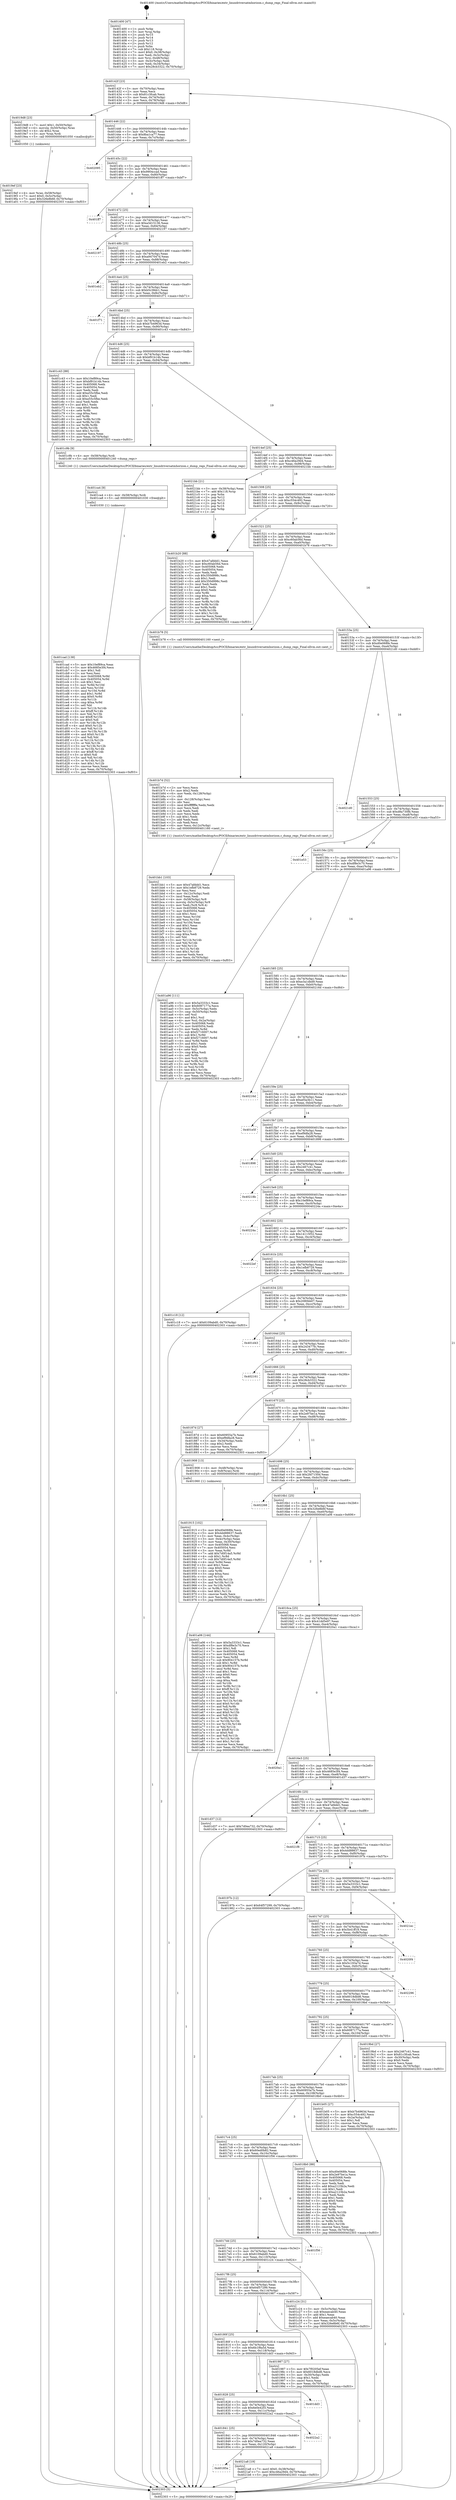 digraph "0x401400" {
  label = "0x401400 (/mnt/c/Users/mathe/Desktop/tcc/POCII/binaries/extr_linuxdriversatmhorizon.c_dump_regs_Final-ollvm.out::main(0))"
  labelloc = "t"
  node[shape=record]

  Entry [label="",width=0.3,height=0.3,shape=circle,fillcolor=black,style=filled]
  "0x40142f" [label="{
     0x40142f [23]\l
     | [instrs]\l
     &nbsp;&nbsp;0x40142f \<+3\>: mov -0x70(%rbp),%eax\l
     &nbsp;&nbsp;0x401432 \<+2\>: mov %eax,%ecx\l
     &nbsp;&nbsp;0x401434 \<+6\>: sub $0x81c3fcab,%ecx\l
     &nbsp;&nbsp;0x40143a \<+3\>: mov %eax,-0x74(%rbp)\l
     &nbsp;&nbsp;0x40143d \<+3\>: mov %ecx,-0x78(%rbp)\l
     &nbsp;&nbsp;0x401440 \<+6\>: je 00000000004019d8 \<main+0x5d8\>\l
  }"]
  "0x4019d8" [label="{
     0x4019d8 [23]\l
     | [instrs]\l
     &nbsp;&nbsp;0x4019d8 \<+7\>: movl $0x1,-0x50(%rbp)\l
     &nbsp;&nbsp;0x4019df \<+4\>: movslq -0x50(%rbp),%rax\l
     &nbsp;&nbsp;0x4019e3 \<+4\>: shl $0x2,%rax\l
     &nbsp;&nbsp;0x4019e7 \<+3\>: mov %rax,%rdi\l
     &nbsp;&nbsp;0x4019ea \<+5\>: call 0000000000401050 \<malloc@plt\>\l
     | [calls]\l
     &nbsp;&nbsp;0x401050 \{1\} (unknown)\l
  }"]
  "0x401446" [label="{
     0x401446 [22]\l
     | [instrs]\l
     &nbsp;&nbsp;0x401446 \<+5\>: jmp 000000000040144b \<main+0x4b\>\l
     &nbsp;&nbsp;0x40144b \<+3\>: mov -0x74(%rbp),%eax\l
     &nbsp;&nbsp;0x40144e \<+5\>: sub $0x8ba1ca77,%eax\l
     &nbsp;&nbsp;0x401453 \<+3\>: mov %eax,-0x7c(%rbp)\l
     &nbsp;&nbsp;0x401456 \<+6\>: je 0000000000402095 \<main+0xc95\>\l
  }"]
  Exit [label="",width=0.3,height=0.3,shape=circle,fillcolor=black,style=filled,peripheries=2]
  "0x402095" [label="{
     0x402095\l
  }", style=dashed]
  "0x40145c" [label="{
     0x40145c [22]\l
     | [instrs]\l
     &nbsp;&nbsp;0x40145c \<+5\>: jmp 0000000000401461 \<main+0x61\>\l
     &nbsp;&nbsp;0x401461 \<+3\>: mov -0x74(%rbp),%eax\l
     &nbsp;&nbsp;0x401464 \<+5\>: sub $0x9904ccad,%eax\l
     &nbsp;&nbsp;0x401469 \<+3\>: mov %eax,-0x80(%rbp)\l
     &nbsp;&nbsp;0x40146c \<+6\>: je 0000000000401ff7 \<main+0xbf7\>\l
  }"]
  "0x40185a" [label="{
     0x40185a\l
  }", style=dashed]
  "0x401ff7" [label="{
     0x401ff7\l
  }", style=dashed]
  "0x401472" [label="{
     0x401472 [25]\l
     | [instrs]\l
     &nbsp;&nbsp;0x401472 \<+5\>: jmp 0000000000401477 \<main+0x77\>\l
     &nbsp;&nbsp;0x401477 \<+3\>: mov -0x74(%rbp),%eax\l
     &nbsp;&nbsp;0x40147a \<+5\>: sub $0xa3d15136,%eax\l
     &nbsp;&nbsp;0x40147f \<+6\>: mov %eax,-0x84(%rbp)\l
     &nbsp;&nbsp;0x401485 \<+6\>: je 0000000000402197 \<main+0xd97\>\l
  }"]
  "0x4021a8" [label="{
     0x4021a8 [19]\l
     | [instrs]\l
     &nbsp;&nbsp;0x4021a8 \<+7\>: movl $0x0,-0x38(%rbp)\l
     &nbsp;&nbsp;0x4021af \<+7\>: movl $0xc46a29d4,-0x70(%rbp)\l
     &nbsp;&nbsp;0x4021b6 \<+5\>: jmp 0000000000402303 \<main+0xf03\>\l
  }"]
  "0x402197" [label="{
     0x402197\l
  }", style=dashed]
  "0x40148b" [label="{
     0x40148b [25]\l
     | [instrs]\l
     &nbsp;&nbsp;0x40148b \<+5\>: jmp 0000000000401490 \<main+0x90\>\l
     &nbsp;&nbsp;0x401490 \<+3\>: mov -0x74(%rbp),%eax\l
     &nbsp;&nbsp;0x401493 \<+5\>: sub $0xa947047d,%eax\l
     &nbsp;&nbsp;0x401498 \<+6\>: mov %eax,-0x88(%rbp)\l
     &nbsp;&nbsp;0x40149e \<+6\>: je 0000000000401eb2 \<main+0xab2\>\l
  }"]
  "0x401841" [label="{
     0x401841 [25]\l
     | [instrs]\l
     &nbsp;&nbsp;0x401841 \<+5\>: jmp 0000000000401846 \<main+0x446\>\l
     &nbsp;&nbsp;0x401846 \<+3\>: mov -0x74(%rbp),%eax\l
     &nbsp;&nbsp;0x401849 \<+5\>: sub $0x7d0ea732,%eax\l
     &nbsp;&nbsp;0x40184e \<+6\>: mov %eax,-0x120(%rbp)\l
     &nbsp;&nbsp;0x401854 \<+6\>: je 00000000004021a8 \<main+0xda8\>\l
  }"]
  "0x401eb2" [label="{
     0x401eb2\l
  }", style=dashed]
  "0x4014a4" [label="{
     0x4014a4 [25]\l
     | [instrs]\l
     &nbsp;&nbsp;0x4014a4 \<+5\>: jmp 00000000004014a9 \<main+0xa9\>\l
     &nbsp;&nbsp;0x4014a9 \<+3\>: mov -0x74(%rbp),%eax\l
     &nbsp;&nbsp;0x4014ac \<+5\>: sub $0xb5c38dc1,%eax\l
     &nbsp;&nbsp;0x4014b1 \<+6\>: mov %eax,-0x8c(%rbp)\l
     &nbsp;&nbsp;0x4014b7 \<+6\>: je 0000000000401f71 \<main+0xb71\>\l
  }"]
  "0x4022a2" [label="{
     0x4022a2\l
  }", style=dashed]
  "0x401f71" [label="{
     0x401f71\l
  }", style=dashed]
  "0x4014bd" [label="{
     0x4014bd [25]\l
     | [instrs]\l
     &nbsp;&nbsp;0x4014bd \<+5\>: jmp 00000000004014c2 \<main+0xc2\>\l
     &nbsp;&nbsp;0x4014c2 \<+3\>: mov -0x74(%rbp),%eax\l
     &nbsp;&nbsp;0x4014c5 \<+5\>: sub $0xb7b4963d,%eax\l
     &nbsp;&nbsp;0x4014ca \<+6\>: mov %eax,-0x90(%rbp)\l
     &nbsp;&nbsp;0x4014d0 \<+6\>: je 0000000000401c43 \<main+0x843\>\l
  }"]
  "0x401828" [label="{
     0x401828 [25]\l
     | [instrs]\l
     &nbsp;&nbsp;0x401828 \<+5\>: jmp 000000000040182d \<main+0x42d\>\l
     &nbsp;&nbsp;0x40182d \<+3\>: mov -0x74(%rbp),%eax\l
     &nbsp;&nbsp;0x401830 \<+5\>: sub $0x6e0e42f3,%eax\l
     &nbsp;&nbsp;0x401835 \<+6\>: mov %eax,-0x11c(%rbp)\l
     &nbsp;&nbsp;0x40183b \<+6\>: je 00000000004022a2 \<main+0xea2\>\l
  }"]
  "0x401c43" [label="{
     0x401c43 [88]\l
     | [instrs]\l
     &nbsp;&nbsp;0x401c43 \<+5\>: mov $0x10ef89ca,%eax\l
     &nbsp;&nbsp;0x401c48 \<+5\>: mov $0xbf91b14b,%ecx\l
     &nbsp;&nbsp;0x401c4d \<+7\>: mov 0x405068,%edx\l
     &nbsp;&nbsp;0x401c54 \<+7\>: mov 0x405054,%esi\l
     &nbsp;&nbsp;0x401c5b \<+2\>: mov %edx,%edi\l
     &nbsp;&nbsp;0x401c5d \<+6\>: add $0xe55c5fbe,%edi\l
     &nbsp;&nbsp;0x401c63 \<+3\>: sub $0x1,%edi\l
     &nbsp;&nbsp;0x401c66 \<+6\>: sub $0xe55c5fbe,%edi\l
     &nbsp;&nbsp;0x401c6c \<+3\>: imul %edi,%edx\l
     &nbsp;&nbsp;0x401c6f \<+3\>: and $0x1,%edx\l
     &nbsp;&nbsp;0x401c72 \<+3\>: cmp $0x0,%edx\l
     &nbsp;&nbsp;0x401c75 \<+4\>: sete %r8b\l
     &nbsp;&nbsp;0x401c79 \<+3\>: cmp $0xa,%esi\l
     &nbsp;&nbsp;0x401c7c \<+4\>: setl %r9b\l
     &nbsp;&nbsp;0x401c80 \<+3\>: mov %r8b,%r10b\l
     &nbsp;&nbsp;0x401c83 \<+3\>: and %r9b,%r10b\l
     &nbsp;&nbsp;0x401c86 \<+3\>: xor %r9b,%r8b\l
     &nbsp;&nbsp;0x401c89 \<+3\>: or %r8b,%r10b\l
     &nbsp;&nbsp;0x401c8c \<+4\>: test $0x1,%r10b\l
     &nbsp;&nbsp;0x401c90 \<+3\>: cmovne %ecx,%eax\l
     &nbsp;&nbsp;0x401c93 \<+3\>: mov %eax,-0x70(%rbp)\l
     &nbsp;&nbsp;0x401c96 \<+5\>: jmp 0000000000402303 \<main+0xf03\>\l
  }"]
  "0x4014d6" [label="{
     0x4014d6 [25]\l
     | [instrs]\l
     &nbsp;&nbsp;0x4014d6 \<+5\>: jmp 00000000004014db \<main+0xdb\>\l
     &nbsp;&nbsp;0x4014db \<+3\>: mov -0x74(%rbp),%eax\l
     &nbsp;&nbsp;0x4014de \<+5\>: sub $0xbf91b14b,%eax\l
     &nbsp;&nbsp;0x4014e3 \<+6\>: mov %eax,-0x94(%rbp)\l
     &nbsp;&nbsp;0x4014e9 \<+6\>: je 0000000000401c9b \<main+0x89b\>\l
  }"]
  "0x401dd3" [label="{
     0x401dd3\l
  }", style=dashed]
  "0x401c9b" [label="{
     0x401c9b [9]\l
     | [instrs]\l
     &nbsp;&nbsp;0x401c9b \<+4\>: mov -0x58(%rbp),%rdi\l
     &nbsp;&nbsp;0x401c9f \<+5\>: call 0000000000401240 \<dump_regs\>\l
     | [calls]\l
     &nbsp;&nbsp;0x401240 \{1\} (/mnt/c/Users/mathe/Desktop/tcc/POCII/binaries/extr_linuxdriversatmhorizon.c_dump_regs_Final-ollvm.out::dump_regs)\l
  }"]
  "0x4014ef" [label="{
     0x4014ef [25]\l
     | [instrs]\l
     &nbsp;&nbsp;0x4014ef \<+5\>: jmp 00000000004014f4 \<main+0xf4\>\l
     &nbsp;&nbsp;0x4014f4 \<+3\>: mov -0x74(%rbp),%eax\l
     &nbsp;&nbsp;0x4014f7 \<+5\>: sub $0xc46a29d4,%eax\l
     &nbsp;&nbsp;0x4014fc \<+6\>: mov %eax,-0x98(%rbp)\l
     &nbsp;&nbsp;0x401502 \<+6\>: je 00000000004021bb \<main+0xdbb\>\l
  }"]
  "0x401cad" [label="{
     0x401cad [138]\l
     | [instrs]\l
     &nbsp;&nbsp;0x401cad \<+5\>: mov $0x10ef89ca,%eax\l
     &nbsp;&nbsp;0x401cb2 \<+5\>: mov $0x4685e3f4,%ecx\l
     &nbsp;&nbsp;0x401cb7 \<+2\>: mov $0x1,%dl\l
     &nbsp;&nbsp;0x401cb9 \<+2\>: xor %esi,%esi\l
     &nbsp;&nbsp;0x401cbb \<+8\>: mov 0x405068,%r8d\l
     &nbsp;&nbsp;0x401cc3 \<+8\>: mov 0x405054,%r9d\l
     &nbsp;&nbsp;0x401ccb \<+3\>: sub $0x1,%esi\l
     &nbsp;&nbsp;0x401cce \<+3\>: mov %r8d,%r10d\l
     &nbsp;&nbsp;0x401cd1 \<+3\>: add %esi,%r10d\l
     &nbsp;&nbsp;0x401cd4 \<+4\>: imul %r10d,%r8d\l
     &nbsp;&nbsp;0x401cd8 \<+4\>: and $0x1,%r8d\l
     &nbsp;&nbsp;0x401cdc \<+4\>: cmp $0x0,%r8d\l
     &nbsp;&nbsp;0x401ce0 \<+4\>: sete %r11b\l
     &nbsp;&nbsp;0x401ce4 \<+4\>: cmp $0xa,%r9d\l
     &nbsp;&nbsp;0x401ce8 \<+3\>: setl %bl\l
     &nbsp;&nbsp;0x401ceb \<+3\>: mov %r11b,%r14b\l
     &nbsp;&nbsp;0x401cee \<+4\>: xor $0xff,%r14b\l
     &nbsp;&nbsp;0x401cf2 \<+3\>: mov %bl,%r15b\l
     &nbsp;&nbsp;0x401cf5 \<+4\>: xor $0xff,%r15b\l
     &nbsp;&nbsp;0x401cf9 \<+3\>: xor $0x0,%dl\l
     &nbsp;&nbsp;0x401cfc \<+3\>: mov %r14b,%r12b\l
     &nbsp;&nbsp;0x401cff \<+4\>: and $0x0,%r12b\l
     &nbsp;&nbsp;0x401d03 \<+3\>: and %dl,%r11b\l
     &nbsp;&nbsp;0x401d06 \<+3\>: mov %r15b,%r13b\l
     &nbsp;&nbsp;0x401d09 \<+4\>: and $0x0,%r13b\l
     &nbsp;&nbsp;0x401d0d \<+2\>: and %dl,%bl\l
     &nbsp;&nbsp;0x401d0f \<+3\>: or %r11b,%r12b\l
     &nbsp;&nbsp;0x401d12 \<+3\>: or %bl,%r13b\l
     &nbsp;&nbsp;0x401d15 \<+3\>: xor %r13b,%r12b\l
     &nbsp;&nbsp;0x401d18 \<+3\>: or %r15b,%r14b\l
     &nbsp;&nbsp;0x401d1b \<+4\>: xor $0xff,%r14b\l
     &nbsp;&nbsp;0x401d1f \<+3\>: or $0x0,%dl\l
     &nbsp;&nbsp;0x401d22 \<+3\>: and %dl,%r14b\l
     &nbsp;&nbsp;0x401d25 \<+3\>: or %r14b,%r12b\l
     &nbsp;&nbsp;0x401d28 \<+4\>: test $0x1,%r12b\l
     &nbsp;&nbsp;0x401d2c \<+3\>: cmovne %ecx,%eax\l
     &nbsp;&nbsp;0x401d2f \<+3\>: mov %eax,-0x70(%rbp)\l
     &nbsp;&nbsp;0x401d32 \<+5\>: jmp 0000000000402303 \<main+0xf03\>\l
  }"]
  "0x4021bb" [label="{
     0x4021bb [21]\l
     | [instrs]\l
     &nbsp;&nbsp;0x4021bb \<+3\>: mov -0x38(%rbp),%eax\l
     &nbsp;&nbsp;0x4021be \<+7\>: add $0x118,%rsp\l
     &nbsp;&nbsp;0x4021c5 \<+1\>: pop %rbx\l
     &nbsp;&nbsp;0x4021c6 \<+2\>: pop %r12\l
     &nbsp;&nbsp;0x4021c8 \<+2\>: pop %r13\l
     &nbsp;&nbsp;0x4021ca \<+2\>: pop %r14\l
     &nbsp;&nbsp;0x4021cc \<+2\>: pop %r15\l
     &nbsp;&nbsp;0x4021ce \<+1\>: pop %rbp\l
     &nbsp;&nbsp;0x4021cf \<+1\>: ret\l
  }"]
  "0x401508" [label="{
     0x401508 [25]\l
     | [instrs]\l
     &nbsp;&nbsp;0x401508 \<+5\>: jmp 000000000040150d \<main+0x10d\>\l
     &nbsp;&nbsp;0x40150d \<+3\>: mov -0x74(%rbp),%eax\l
     &nbsp;&nbsp;0x401510 \<+5\>: sub $0xc554c492,%eax\l
     &nbsp;&nbsp;0x401515 \<+6\>: mov %eax,-0x9c(%rbp)\l
     &nbsp;&nbsp;0x40151b \<+6\>: je 0000000000401b20 \<main+0x720\>\l
  }"]
  "0x401ca4" [label="{
     0x401ca4 [9]\l
     | [instrs]\l
     &nbsp;&nbsp;0x401ca4 \<+4\>: mov -0x58(%rbp),%rdi\l
     &nbsp;&nbsp;0x401ca8 \<+5\>: call 0000000000401030 \<free@plt\>\l
     | [calls]\l
     &nbsp;&nbsp;0x401030 \{1\} (unknown)\l
  }"]
  "0x401b20" [label="{
     0x401b20 [88]\l
     | [instrs]\l
     &nbsp;&nbsp;0x401b20 \<+5\>: mov $0x47afddd1,%eax\l
     &nbsp;&nbsp;0x401b25 \<+5\>: mov $0xc60ab56d,%ecx\l
     &nbsp;&nbsp;0x401b2a \<+7\>: mov 0x405068,%edx\l
     &nbsp;&nbsp;0x401b31 \<+7\>: mov 0x405054,%esi\l
     &nbsp;&nbsp;0x401b38 \<+2\>: mov %edx,%edi\l
     &nbsp;&nbsp;0x401b3a \<+6\>: sub $0x350d998c,%edi\l
     &nbsp;&nbsp;0x401b40 \<+3\>: sub $0x1,%edi\l
     &nbsp;&nbsp;0x401b43 \<+6\>: add $0x350d998c,%edi\l
     &nbsp;&nbsp;0x401b49 \<+3\>: imul %edi,%edx\l
     &nbsp;&nbsp;0x401b4c \<+3\>: and $0x1,%edx\l
     &nbsp;&nbsp;0x401b4f \<+3\>: cmp $0x0,%edx\l
     &nbsp;&nbsp;0x401b52 \<+4\>: sete %r8b\l
     &nbsp;&nbsp;0x401b56 \<+3\>: cmp $0xa,%esi\l
     &nbsp;&nbsp;0x401b59 \<+4\>: setl %r9b\l
     &nbsp;&nbsp;0x401b5d \<+3\>: mov %r8b,%r10b\l
     &nbsp;&nbsp;0x401b60 \<+3\>: and %r9b,%r10b\l
     &nbsp;&nbsp;0x401b63 \<+3\>: xor %r9b,%r8b\l
     &nbsp;&nbsp;0x401b66 \<+3\>: or %r8b,%r10b\l
     &nbsp;&nbsp;0x401b69 \<+4\>: test $0x1,%r10b\l
     &nbsp;&nbsp;0x401b6d \<+3\>: cmovne %ecx,%eax\l
     &nbsp;&nbsp;0x401b70 \<+3\>: mov %eax,-0x70(%rbp)\l
     &nbsp;&nbsp;0x401b73 \<+5\>: jmp 0000000000402303 \<main+0xf03\>\l
  }"]
  "0x401521" [label="{
     0x401521 [25]\l
     | [instrs]\l
     &nbsp;&nbsp;0x401521 \<+5\>: jmp 0000000000401526 \<main+0x126\>\l
     &nbsp;&nbsp;0x401526 \<+3\>: mov -0x74(%rbp),%eax\l
     &nbsp;&nbsp;0x401529 \<+5\>: sub $0xc60ab56d,%eax\l
     &nbsp;&nbsp;0x40152e \<+6\>: mov %eax,-0xa0(%rbp)\l
     &nbsp;&nbsp;0x401534 \<+6\>: je 0000000000401b78 \<main+0x778\>\l
  }"]
  "0x401bb1" [label="{
     0x401bb1 [103]\l
     | [instrs]\l
     &nbsp;&nbsp;0x401bb1 \<+5\>: mov $0x47afddd1,%ecx\l
     &nbsp;&nbsp;0x401bb6 \<+5\>: mov $0x1efb8729,%edx\l
     &nbsp;&nbsp;0x401bbb \<+2\>: xor %esi,%esi\l
     &nbsp;&nbsp;0x401bbd \<+6\>: mov -0x12c(%rbp),%edi\l
     &nbsp;&nbsp;0x401bc3 \<+3\>: imul %eax,%edi\l
     &nbsp;&nbsp;0x401bc6 \<+4\>: mov -0x58(%rbp),%r8\l
     &nbsp;&nbsp;0x401bca \<+4\>: movslq -0x5c(%rbp),%r9\l
     &nbsp;&nbsp;0x401bce \<+4\>: mov %edi,(%r8,%r9,4)\l
     &nbsp;&nbsp;0x401bd2 \<+7\>: mov 0x405068,%eax\l
     &nbsp;&nbsp;0x401bd9 \<+7\>: mov 0x405054,%edi\l
     &nbsp;&nbsp;0x401be0 \<+3\>: sub $0x1,%esi\l
     &nbsp;&nbsp;0x401be3 \<+3\>: mov %eax,%r10d\l
     &nbsp;&nbsp;0x401be6 \<+3\>: add %esi,%r10d\l
     &nbsp;&nbsp;0x401be9 \<+4\>: imul %r10d,%eax\l
     &nbsp;&nbsp;0x401bed \<+3\>: and $0x1,%eax\l
     &nbsp;&nbsp;0x401bf0 \<+3\>: cmp $0x0,%eax\l
     &nbsp;&nbsp;0x401bf3 \<+4\>: sete %r11b\l
     &nbsp;&nbsp;0x401bf7 \<+3\>: cmp $0xa,%edi\l
     &nbsp;&nbsp;0x401bfa \<+3\>: setl %bl\l
     &nbsp;&nbsp;0x401bfd \<+3\>: mov %r11b,%r14b\l
     &nbsp;&nbsp;0x401c00 \<+3\>: and %bl,%r14b\l
     &nbsp;&nbsp;0x401c03 \<+3\>: xor %bl,%r11b\l
     &nbsp;&nbsp;0x401c06 \<+3\>: or %r11b,%r14b\l
     &nbsp;&nbsp;0x401c09 \<+4\>: test $0x1,%r14b\l
     &nbsp;&nbsp;0x401c0d \<+3\>: cmovne %edx,%ecx\l
     &nbsp;&nbsp;0x401c10 \<+3\>: mov %ecx,-0x70(%rbp)\l
     &nbsp;&nbsp;0x401c13 \<+5\>: jmp 0000000000402303 \<main+0xf03\>\l
  }"]
  "0x401b78" [label="{
     0x401b78 [5]\l
     | [instrs]\l
     &nbsp;&nbsp;0x401b78 \<+5\>: call 0000000000401160 \<next_i\>\l
     | [calls]\l
     &nbsp;&nbsp;0x401160 \{1\} (/mnt/c/Users/mathe/Desktop/tcc/POCII/binaries/extr_linuxdriversatmhorizon.c_dump_regs_Final-ollvm.out::next_i)\l
  }"]
  "0x40153a" [label="{
     0x40153a [25]\l
     | [instrs]\l
     &nbsp;&nbsp;0x40153a \<+5\>: jmp 000000000040153f \<main+0x13f\>\l
     &nbsp;&nbsp;0x40153f \<+3\>: mov -0x74(%rbp),%eax\l
     &nbsp;&nbsp;0x401542 \<+5\>: sub $0xd0e068fe,%eax\l
     &nbsp;&nbsp;0x401547 \<+6\>: mov %eax,-0xa4(%rbp)\l
     &nbsp;&nbsp;0x40154d \<+6\>: je 00000000004021d0 \<main+0xdd0\>\l
  }"]
  "0x401b7d" [label="{
     0x401b7d [52]\l
     | [instrs]\l
     &nbsp;&nbsp;0x401b7d \<+2\>: xor %ecx,%ecx\l
     &nbsp;&nbsp;0x401b7f \<+5\>: mov $0x2,%edx\l
     &nbsp;&nbsp;0x401b84 \<+6\>: mov %edx,-0x128(%rbp)\l
     &nbsp;&nbsp;0x401b8a \<+1\>: cltd\l
     &nbsp;&nbsp;0x401b8b \<+6\>: mov -0x128(%rbp),%esi\l
     &nbsp;&nbsp;0x401b91 \<+2\>: idiv %esi\l
     &nbsp;&nbsp;0x401b93 \<+6\>: imul $0xfffffffe,%edx,%edx\l
     &nbsp;&nbsp;0x401b99 \<+2\>: mov %ecx,%edi\l
     &nbsp;&nbsp;0x401b9b \<+2\>: sub %edx,%edi\l
     &nbsp;&nbsp;0x401b9d \<+2\>: mov %ecx,%edx\l
     &nbsp;&nbsp;0x401b9f \<+3\>: sub $0x1,%edx\l
     &nbsp;&nbsp;0x401ba2 \<+2\>: add %edx,%edi\l
     &nbsp;&nbsp;0x401ba4 \<+2\>: sub %edi,%ecx\l
     &nbsp;&nbsp;0x401ba6 \<+6\>: mov %ecx,-0x12c(%rbp)\l
     &nbsp;&nbsp;0x401bac \<+5\>: call 0000000000401160 \<next_i\>\l
     | [calls]\l
     &nbsp;&nbsp;0x401160 \{1\} (/mnt/c/Users/mathe/Desktop/tcc/POCII/binaries/extr_linuxdriversatmhorizon.c_dump_regs_Final-ollvm.out::next_i)\l
  }"]
  "0x4021d0" [label="{
     0x4021d0\l
  }", style=dashed]
  "0x401553" [label="{
     0x401553 [25]\l
     | [instrs]\l
     &nbsp;&nbsp;0x401553 \<+5\>: jmp 0000000000401558 \<main+0x158\>\l
     &nbsp;&nbsp;0x401558 \<+3\>: mov -0x74(%rbp),%eax\l
     &nbsp;&nbsp;0x40155b \<+5\>: sub $0xd8a730fb,%eax\l
     &nbsp;&nbsp;0x401560 \<+6\>: mov %eax,-0xa8(%rbp)\l
     &nbsp;&nbsp;0x401566 \<+6\>: je 0000000000401e53 \<main+0xa53\>\l
  }"]
  "0x4019ef" [label="{
     0x4019ef [23]\l
     | [instrs]\l
     &nbsp;&nbsp;0x4019ef \<+4\>: mov %rax,-0x58(%rbp)\l
     &nbsp;&nbsp;0x4019f3 \<+7\>: movl $0x0,-0x5c(%rbp)\l
     &nbsp;&nbsp;0x4019fa \<+7\>: movl $0x326e8b6f,-0x70(%rbp)\l
     &nbsp;&nbsp;0x401a01 \<+5\>: jmp 0000000000402303 \<main+0xf03\>\l
  }"]
  "0x401e53" [label="{
     0x401e53\l
  }", style=dashed]
  "0x40156c" [label="{
     0x40156c [25]\l
     | [instrs]\l
     &nbsp;&nbsp;0x40156c \<+5\>: jmp 0000000000401571 \<main+0x171\>\l
     &nbsp;&nbsp;0x401571 \<+3\>: mov -0x74(%rbp),%eax\l
     &nbsp;&nbsp;0x401574 \<+5\>: sub $0xdf8e3c70,%eax\l
     &nbsp;&nbsp;0x401579 \<+6\>: mov %eax,-0xac(%rbp)\l
     &nbsp;&nbsp;0x40157f \<+6\>: je 0000000000401a96 \<main+0x696\>\l
  }"]
  "0x40180f" [label="{
     0x40180f [25]\l
     | [instrs]\l
     &nbsp;&nbsp;0x40180f \<+5\>: jmp 0000000000401814 \<main+0x414\>\l
     &nbsp;&nbsp;0x401814 \<+3\>: mov -0x74(%rbp),%eax\l
     &nbsp;&nbsp;0x401817 \<+5\>: sub $0x6b1f8a5d,%eax\l
     &nbsp;&nbsp;0x40181c \<+6\>: mov %eax,-0x118(%rbp)\l
     &nbsp;&nbsp;0x401822 \<+6\>: je 0000000000401dd3 \<main+0x9d3\>\l
  }"]
  "0x401a96" [label="{
     0x401a96 [111]\l
     | [instrs]\l
     &nbsp;&nbsp;0x401a96 \<+5\>: mov $0x5a3333c1,%eax\l
     &nbsp;&nbsp;0x401a9b \<+5\>: mov $0x6087177a,%ecx\l
     &nbsp;&nbsp;0x401aa0 \<+3\>: mov -0x5c(%rbp),%edx\l
     &nbsp;&nbsp;0x401aa3 \<+3\>: cmp -0x50(%rbp),%edx\l
     &nbsp;&nbsp;0x401aa6 \<+4\>: setl %sil\l
     &nbsp;&nbsp;0x401aaa \<+4\>: and $0x1,%sil\l
     &nbsp;&nbsp;0x401aae \<+4\>: mov %sil,-0x2a(%rbp)\l
     &nbsp;&nbsp;0x401ab2 \<+7\>: mov 0x405068,%edx\l
     &nbsp;&nbsp;0x401ab9 \<+7\>: mov 0x405054,%edi\l
     &nbsp;&nbsp;0x401ac0 \<+3\>: mov %edx,%r8d\l
     &nbsp;&nbsp;0x401ac3 \<+7\>: sub $0xf2716007,%r8d\l
     &nbsp;&nbsp;0x401aca \<+4\>: sub $0x1,%r8d\l
     &nbsp;&nbsp;0x401ace \<+7\>: add $0xf2716007,%r8d\l
     &nbsp;&nbsp;0x401ad5 \<+4\>: imul %r8d,%edx\l
     &nbsp;&nbsp;0x401ad9 \<+3\>: and $0x1,%edx\l
     &nbsp;&nbsp;0x401adc \<+3\>: cmp $0x0,%edx\l
     &nbsp;&nbsp;0x401adf \<+4\>: sete %sil\l
     &nbsp;&nbsp;0x401ae3 \<+3\>: cmp $0xa,%edi\l
     &nbsp;&nbsp;0x401ae6 \<+4\>: setl %r9b\l
     &nbsp;&nbsp;0x401aea \<+3\>: mov %sil,%r10b\l
     &nbsp;&nbsp;0x401aed \<+3\>: and %r9b,%r10b\l
     &nbsp;&nbsp;0x401af0 \<+3\>: xor %r9b,%sil\l
     &nbsp;&nbsp;0x401af3 \<+3\>: or %sil,%r10b\l
     &nbsp;&nbsp;0x401af6 \<+4\>: test $0x1,%r10b\l
     &nbsp;&nbsp;0x401afa \<+3\>: cmovne %ecx,%eax\l
     &nbsp;&nbsp;0x401afd \<+3\>: mov %eax,-0x70(%rbp)\l
     &nbsp;&nbsp;0x401b00 \<+5\>: jmp 0000000000402303 \<main+0xf03\>\l
  }"]
  "0x401585" [label="{
     0x401585 [25]\l
     | [instrs]\l
     &nbsp;&nbsp;0x401585 \<+5\>: jmp 000000000040158a \<main+0x18a\>\l
     &nbsp;&nbsp;0x40158a \<+3\>: mov -0x74(%rbp),%eax\l
     &nbsp;&nbsp;0x40158d \<+5\>: sub $0xe3a1dbd9,%eax\l
     &nbsp;&nbsp;0x401592 \<+6\>: mov %eax,-0xb0(%rbp)\l
     &nbsp;&nbsp;0x401598 \<+6\>: je 000000000040216d \<main+0xd6d\>\l
  }"]
  "0x401987" [label="{
     0x401987 [27]\l
     | [instrs]\l
     &nbsp;&nbsp;0x401987 \<+5\>: mov $0x7f0205ef,%eax\l
     &nbsp;&nbsp;0x40198c \<+5\>: mov $0x6018dbd6,%ecx\l
     &nbsp;&nbsp;0x401991 \<+3\>: mov -0x30(%rbp),%edx\l
     &nbsp;&nbsp;0x401994 \<+3\>: cmp $0x1,%edx\l
     &nbsp;&nbsp;0x401997 \<+3\>: cmovl %ecx,%eax\l
     &nbsp;&nbsp;0x40199a \<+3\>: mov %eax,-0x70(%rbp)\l
     &nbsp;&nbsp;0x40199d \<+5\>: jmp 0000000000402303 \<main+0xf03\>\l
  }"]
  "0x40216d" [label="{
     0x40216d\l
  }", style=dashed]
  "0x40159e" [label="{
     0x40159e [25]\l
     | [instrs]\l
     &nbsp;&nbsp;0x40159e \<+5\>: jmp 00000000004015a3 \<main+0x1a3\>\l
     &nbsp;&nbsp;0x4015a3 \<+3\>: mov -0x74(%rbp),%eax\l
     &nbsp;&nbsp;0x4015a6 \<+5\>: sub $0xef3a3b11,%eax\l
     &nbsp;&nbsp;0x4015ab \<+6\>: mov %eax,-0xb4(%rbp)\l
     &nbsp;&nbsp;0x4015b1 \<+6\>: je 0000000000401e5f \<main+0xa5f\>\l
  }"]
  "0x4017f6" [label="{
     0x4017f6 [25]\l
     | [instrs]\l
     &nbsp;&nbsp;0x4017f6 \<+5\>: jmp 00000000004017fb \<main+0x3fb\>\l
     &nbsp;&nbsp;0x4017fb \<+3\>: mov -0x74(%rbp),%eax\l
     &nbsp;&nbsp;0x4017fe \<+5\>: sub $0x64f57299,%eax\l
     &nbsp;&nbsp;0x401803 \<+6\>: mov %eax,-0x114(%rbp)\l
     &nbsp;&nbsp;0x401809 \<+6\>: je 0000000000401987 \<main+0x587\>\l
  }"]
  "0x401e5f" [label="{
     0x401e5f\l
  }", style=dashed]
  "0x4015b7" [label="{
     0x4015b7 [25]\l
     | [instrs]\l
     &nbsp;&nbsp;0x4015b7 \<+5\>: jmp 00000000004015bc \<main+0x1bc\>\l
     &nbsp;&nbsp;0x4015bc \<+3\>: mov -0x74(%rbp),%eax\l
     &nbsp;&nbsp;0x4015bf \<+5\>: sub $0xef9dfa28,%eax\l
     &nbsp;&nbsp;0x4015c4 \<+6\>: mov %eax,-0xb8(%rbp)\l
     &nbsp;&nbsp;0x4015ca \<+6\>: je 0000000000401898 \<main+0x498\>\l
  }"]
  "0x401c24" [label="{
     0x401c24 [31]\l
     | [instrs]\l
     &nbsp;&nbsp;0x401c24 \<+3\>: mov -0x5c(%rbp),%eax\l
     &nbsp;&nbsp;0x401c27 \<+5\>: sub $0xeaecab40,%eax\l
     &nbsp;&nbsp;0x401c2c \<+3\>: add $0x1,%eax\l
     &nbsp;&nbsp;0x401c2f \<+5\>: add $0xeaecab40,%eax\l
     &nbsp;&nbsp;0x401c34 \<+3\>: mov %eax,-0x5c(%rbp)\l
     &nbsp;&nbsp;0x401c37 \<+7\>: movl $0x326e8b6f,-0x70(%rbp)\l
     &nbsp;&nbsp;0x401c3e \<+5\>: jmp 0000000000402303 \<main+0xf03\>\l
  }"]
  "0x401898" [label="{
     0x401898\l
  }", style=dashed]
  "0x4015d0" [label="{
     0x4015d0 [25]\l
     | [instrs]\l
     &nbsp;&nbsp;0x4015d0 \<+5\>: jmp 00000000004015d5 \<main+0x1d5\>\l
     &nbsp;&nbsp;0x4015d5 \<+3\>: mov -0x74(%rbp),%eax\l
     &nbsp;&nbsp;0x4015d8 \<+5\>: sub $0x2467c41,%eax\l
     &nbsp;&nbsp;0x4015dd \<+6\>: mov %eax,-0xbc(%rbp)\l
     &nbsp;&nbsp;0x4015e3 \<+6\>: je 000000000040218b \<main+0xd8b\>\l
  }"]
  "0x4017dd" [label="{
     0x4017dd [25]\l
     | [instrs]\l
     &nbsp;&nbsp;0x4017dd \<+5\>: jmp 00000000004017e2 \<main+0x3e2\>\l
     &nbsp;&nbsp;0x4017e2 \<+3\>: mov -0x74(%rbp),%eax\l
     &nbsp;&nbsp;0x4017e5 \<+5\>: sub $0x6109abd0,%eax\l
     &nbsp;&nbsp;0x4017ea \<+6\>: mov %eax,-0x110(%rbp)\l
     &nbsp;&nbsp;0x4017f0 \<+6\>: je 0000000000401c24 \<main+0x824\>\l
  }"]
  "0x40218b" [label="{
     0x40218b\l
  }", style=dashed]
  "0x4015e9" [label="{
     0x4015e9 [25]\l
     | [instrs]\l
     &nbsp;&nbsp;0x4015e9 \<+5\>: jmp 00000000004015ee \<main+0x1ee\>\l
     &nbsp;&nbsp;0x4015ee \<+3\>: mov -0x74(%rbp),%eax\l
     &nbsp;&nbsp;0x4015f1 \<+5\>: sub $0x10ef89ca,%eax\l
     &nbsp;&nbsp;0x4015f6 \<+6\>: mov %eax,-0xc0(%rbp)\l
     &nbsp;&nbsp;0x4015fc \<+6\>: je 000000000040224a \<main+0xe4a\>\l
  }"]
  "0x401f56" [label="{
     0x401f56\l
  }", style=dashed]
  "0x40224a" [label="{
     0x40224a\l
  }", style=dashed]
  "0x401602" [label="{
     0x401602 [25]\l
     | [instrs]\l
     &nbsp;&nbsp;0x401602 \<+5\>: jmp 0000000000401607 \<main+0x207\>\l
     &nbsp;&nbsp;0x401607 \<+3\>: mov -0x74(%rbp),%eax\l
     &nbsp;&nbsp;0x40160a \<+5\>: sub $0x14115f32,%eax\l
     &nbsp;&nbsp;0x40160f \<+6\>: mov %eax,-0xc4(%rbp)\l
     &nbsp;&nbsp;0x401615 \<+6\>: je 00000000004022ef \<main+0xeef\>\l
  }"]
  "0x401915" [label="{
     0x401915 [102]\l
     | [instrs]\l
     &nbsp;&nbsp;0x401915 \<+5\>: mov $0xd0e068fe,%ecx\l
     &nbsp;&nbsp;0x40191a \<+5\>: mov $0x4dd88637,%edx\l
     &nbsp;&nbsp;0x40191f \<+3\>: mov %eax,-0x4c(%rbp)\l
     &nbsp;&nbsp;0x401922 \<+3\>: mov -0x4c(%rbp),%eax\l
     &nbsp;&nbsp;0x401925 \<+3\>: mov %eax,-0x30(%rbp)\l
     &nbsp;&nbsp;0x401928 \<+7\>: mov 0x405068,%eax\l
     &nbsp;&nbsp;0x40192f \<+7\>: mov 0x405054,%esi\l
     &nbsp;&nbsp;0x401936 \<+3\>: mov %eax,%r8d\l
     &nbsp;&nbsp;0x401939 \<+7\>: add $0x7d0f14a5,%r8d\l
     &nbsp;&nbsp;0x401940 \<+4\>: sub $0x1,%r8d\l
     &nbsp;&nbsp;0x401944 \<+7\>: sub $0x7d0f14a5,%r8d\l
     &nbsp;&nbsp;0x40194b \<+4\>: imul %r8d,%eax\l
     &nbsp;&nbsp;0x40194f \<+3\>: and $0x1,%eax\l
     &nbsp;&nbsp;0x401952 \<+3\>: cmp $0x0,%eax\l
     &nbsp;&nbsp;0x401955 \<+4\>: sete %r9b\l
     &nbsp;&nbsp;0x401959 \<+3\>: cmp $0xa,%esi\l
     &nbsp;&nbsp;0x40195c \<+4\>: setl %r10b\l
     &nbsp;&nbsp;0x401960 \<+3\>: mov %r9b,%r11b\l
     &nbsp;&nbsp;0x401963 \<+3\>: and %r10b,%r11b\l
     &nbsp;&nbsp;0x401966 \<+3\>: xor %r10b,%r9b\l
     &nbsp;&nbsp;0x401969 \<+3\>: or %r9b,%r11b\l
     &nbsp;&nbsp;0x40196c \<+4\>: test $0x1,%r11b\l
     &nbsp;&nbsp;0x401970 \<+3\>: cmovne %edx,%ecx\l
     &nbsp;&nbsp;0x401973 \<+3\>: mov %ecx,-0x70(%rbp)\l
     &nbsp;&nbsp;0x401976 \<+5\>: jmp 0000000000402303 \<main+0xf03\>\l
  }"]
  "0x4022ef" [label="{
     0x4022ef\l
  }", style=dashed]
  "0x40161b" [label="{
     0x40161b [25]\l
     | [instrs]\l
     &nbsp;&nbsp;0x40161b \<+5\>: jmp 0000000000401620 \<main+0x220\>\l
     &nbsp;&nbsp;0x401620 \<+3\>: mov -0x74(%rbp),%eax\l
     &nbsp;&nbsp;0x401623 \<+5\>: sub $0x1efb8729,%eax\l
     &nbsp;&nbsp;0x401628 \<+6\>: mov %eax,-0xc8(%rbp)\l
     &nbsp;&nbsp;0x40162e \<+6\>: je 0000000000401c18 \<main+0x818\>\l
  }"]
  "0x4017c4" [label="{
     0x4017c4 [25]\l
     | [instrs]\l
     &nbsp;&nbsp;0x4017c4 \<+5\>: jmp 00000000004017c9 \<main+0x3c9\>\l
     &nbsp;&nbsp;0x4017c9 \<+3\>: mov -0x74(%rbp),%eax\l
     &nbsp;&nbsp;0x4017cc \<+5\>: sub $0x60ed0b82,%eax\l
     &nbsp;&nbsp;0x4017d1 \<+6\>: mov %eax,-0x10c(%rbp)\l
     &nbsp;&nbsp;0x4017d7 \<+6\>: je 0000000000401f56 \<main+0xb56\>\l
  }"]
  "0x401c18" [label="{
     0x401c18 [12]\l
     | [instrs]\l
     &nbsp;&nbsp;0x401c18 \<+7\>: movl $0x6109abd0,-0x70(%rbp)\l
     &nbsp;&nbsp;0x401c1f \<+5\>: jmp 0000000000402303 \<main+0xf03\>\l
  }"]
  "0x401634" [label="{
     0x401634 [25]\l
     | [instrs]\l
     &nbsp;&nbsp;0x401634 \<+5\>: jmp 0000000000401639 \<main+0x239\>\l
     &nbsp;&nbsp;0x401639 \<+3\>: mov -0x74(%rbp),%eax\l
     &nbsp;&nbsp;0x40163c \<+5\>: sub $0x2080bb07,%eax\l
     &nbsp;&nbsp;0x401641 \<+6\>: mov %eax,-0xcc(%rbp)\l
     &nbsp;&nbsp;0x401647 \<+6\>: je 0000000000401d43 \<main+0x943\>\l
  }"]
  "0x4018b0" [label="{
     0x4018b0 [88]\l
     | [instrs]\l
     &nbsp;&nbsp;0x4018b0 \<+5\>: mov $0xd0e068fe,%eax\l
     &nbsp;&nbsp;0x4018b5 \<+5\>: mov $0x2e97be1a,%ecx\l
     &nbsp;&nbsp;0x4018ba \<+7\>: mov 0x405068,%edx\l
     &nbsp;&nbsp;0x4018c1 \<+7\>: mov 0x405054,%esi\l
     &nbsp;&nbsp;0x4018c8 \<+2\>: mov %edx,%edi\l
     &nbsp;&nbsp;0x4018ca \<+6\>: add $0xa2123b2a,%edi\l
     &nbsp;&nbsp;0x4018d0 \<+3\>: sub $0x1,%edi\l
     &nbsp;&nbsp;0x4018d3 \<+6\>: sub $0xa2123b2a,%edi\l
     &nbsp;&nbsp;0x4018d9 \<+3\>: imul %edi,%edx\l
     &nbsp;&nbsp;0x4018dc \<+3\>: and $0x1,%edx\l
     &nbsp;&nbsp;0x4018df \<+3\>: cmp $0x0,%edx\l
     &nbsp;&nbsp;0x4018e2 \<+4\>: sete %r8b\l
     &nbsp;&nbsp;0x4018e6 \<+3\>: cmp $0xa,%esi\l
     &nbsp;&nbsp;0x4018e9 \<+4\>: setl %r9b\l
     &nbsp;&nbsp;0x4018ed \<+3\>: mov %r8b,%r10b\l
     &nbsp;&nbsp;0x4018f0 \<+3\>: and %r9b,%r10b\l
     &nbsp;&nbsp;0x4018f3 \<+3\>: xor %r9b,%r8b\l
     &nbsp;&nbsp;0x4018f6 \<+3\>: or %r8b,%r10b\l
     &nbsp;&nbsp;0x4018f9 \<+4\>: test $0x1,%r10b\l
     &nbsp;&nbsp;0x4018fd \<+3\>: cmovne %ecx,%eax\l
     &nbsp;&nbsp;0x401900 \<+3\>: mov %eax,-0x70(%rbp)\l
     &nbsp;&nbsp;0x401903 \<+5\>: jmp 0000000000402303 \<main+0xf03\>\l
  }"]
  "0x401d43" [label="{
     0x401d43\l
  }", style=dashed]
  "0x40164d" [label="{
     0x40164d [25]\l
     | [instrs]\l
     &nbsp;&nbsp;0x40164d \<+5\>: jmp 0000000000401652 \<main+0x252\>\l
     &nbsp;&nbsp;0x401652 \<+3\>: mov -0x74(%rbp),%eax\l
     &nbsp;&nbsp;0x401655 \<+5\>: sub $0x243477fc,%eax\l
     &nbsp;&nbsp;0x40165a \<+6\>: mov %eax,-0xd0(%rbp)\l
     &nbsp;&nbsp;0x401660 \<+6\>: je 0000000000402161 \<main+0xd61\>\l
  }"]
  "0x4017ab" [label="{
     0x4017ab [25]\l
     | [instrs]\l
     &nbsp;&nbsp;0x4017ab \<+5\>: jmp 00000000004017b0 \<main+0x3b0\>\l
     &nbsp;&nbsp;0x4017b0 \<+3\>: mov -0x74(%rbp),%eax\l
     &nbsp;&nbsp;0x4017b3 \<+5\>: sub $0x60955a7b,%eax\l
     &nbsp;&nbsp;0x4017b8 \<+6\>: mov %eax,-0x108(%rbp)\l
     &nbsp;&nbsp;0x4017be \<+6\>: je 00000000004018b0 \<main+0x4b0\>\l
  }"]
  "0x402161" [label="{
     0x402161\l
  }", style=dashed]
  "0x401666" [label="{
     0x401666 [25]\l
     | [instrs]\l
     &nbsp;&nbsp;0x401666 \<+5\>: jmp 000000000040166b \<main+0x26b\>\l
     &nbsp;&nbsp;0x40166b \<+3\>: mov -0x74(%rbp),%eax\l
     &nbsp;&nbsp;0x40166e \<+5\>: sub $0x28cb3322,%eax\l
     &nbsp;&nbsp;0x401673 \<+6\>: mov %eax,-0xd4(%rbp)\l
     &nbsp;&nbsp;0x401679 \<+6\>: je 000000000040187d \<main+0x47d\>\l
  }"]
  "0x401b05" [label="{
     0x401b05 [27]\l
     | [instrs]\l
     &nbsp;&nbsp;0x401b05 \<+5\>: mov $0xb7b4963d,%eax\l
     &nbsp;&nbsp;0x401b0a \<+5\>: mov $0xc554c492,%ecx\l
     &nbsp;&nbsp;0x401b0f \<+3\>: mov -0x2a(%rbp),%dl\l
     &nbsp;&nbsp;0x401b12 \<+3\>: test $0x1,%dl\l
     &nbsp;&nbsp;0x401b15 \<+3\>: cmovne %ecx,%eax\l
     &nbsp;&nbsp;0x401b18 \<+3\>: mov %eax,-0x70(%rbp)\l
     &nbsp;&nbsp;0x401b1b \<+5\>: jmp 0000000000402303 \<main+0xf03\>\l
  }"]
  "0x40187d" [label="{
     0x40187d [27]\l
     | [instrs]\l
     &nbsp;&nbsp;0x40187d \<+5\>: mov $0x60955a7b,%eax\l
     &nbsp;&nbsp;0x401882 \<+5\>: mov $0xef9dfa28,%ecx\l
     &nbsp;&nbsp;0x401887 \<+3\>: mov -0x34(%rbp),%edx\l
     &nbsp;&nbsp;0x40188a \<+3\>: cmp $0x2,%edx\l
     &nbsp;&nbsp;0x40188d \<+3\>: cmovne %ecx,%eax\l
     &nbsp;&nbsp;0x401890 \<+3\>: mov %eax,-0x70(%rbp)\l
     &nbsp;&nbsp;0x401893 \<+5\>: jmp 0000000000402303 \<main+0xf03\>\l
  }"]
  "0x40167f" [label="{
     0x40167f [25]\l
     | [instrs]\l
     &nbsp;&nbsp;0x40167f \<+5\>: jmp 0000000000401684 \<main+0x284\>\l
     &nbsp;&nbsp;0x401684 \<+3\>: mov -0x74(%rbp),%eax\l
     &nbsp;&nbsp;0x401687 \<+5\>: sub $0x2e97be1a,%eax\l
     &nbsp;&nbsp;0x40168c \<+6\>: mov %eax,-0xd8(%rbp)\l
     &nbsp;&nbsp;0x401692 \<+6\>: je 0000000000401908 \<main+0x508\>\l
  }"]
  "0x402303" [label="{
     0x402303 [5]\l
     | [instrs]\l
     &nbsp;&nbsp;0x402303 \<+5\>: jmp 000000000040142f \<main+0x2f\>\l
  }"]
  "0x401400" [label="{
     0x401400 [47]\l
     | [instrs]\l
     &nbsp;&nbsp;0x401400 \<+1\>: push %rbp\l
     &nbsp;&nbsp;0x401401 \<+3\>: mov %rsp,%rbp\l
     &nbsp;&nbsp;0x401404 \<+2\>: push %r15\l
     &nbsp;&nbsp;0x401406 \<+2\>: push %r14\l
     &nbsp;&nbsp;0x401408 \<+2\>: push %r13\l
     &nbsp;&nbsp;0x40140a \<+2\>: push %r12\l
     &nbsp;&nbsp;0x40140c \<+1\>: push %rbx\l
     &nbsp;&nbsp;0x40140d \<+7\>: sub $0x118,%rsp\l
     &nbsp;&nbsp;0x401414 \<+7\>: movl $0x0,-0x38(%rbp)\l
     &nbsp;&nbsp;0x40141b \<+3\>: mov %edi,-0x3c(%rbp)\l
     &nbsp;&nbsp;0x40141e \<+4\>: mov %rsi,-0x48(%rbp)\l
     &nbsp;&nbsp;0x401422 \<+3\>: mov -0x3c(%rbp),%edi\l
     &nbsp;&nbsp;0x401425 \<+3\>: mov %edi,-0x34(%rbp)\l
     &nbsp;&nbsp;0x401428 \<+7\>: movl $0x28cb3322,-0x70(%rbp)\l
  }"]
  "0x401792" [label="{
     0x401792 [25]\l
     | [instrs]\l
     &nbsp;&nbsp;0x401792 \<+5\>: jmp 0000000000401797 \<main+0x397\>\l
     &nbsp;&nbsp;0x401797 \<+3\>: mov -0x74(%rbp),%eax\l
     &nbsp;&nbsp;0x40179a \<+5\>: sub $0x6087177a,%eax\l
     &nbsp;&nbsp;0x40179f \<+6\>: mov %eax,-0x104(%rbp)\l
     &nbsp;&nbsp;0x4017a5 \<+6\>: je 0000000000401b05 \<main+0x705\>\l
  }"]
  "0x401908" [label="{
     0x401908 [13]\l
     | [instrs]\l
     &nbsp;&nbsp;0x401908 \<+4\>: mov -0x48(%rbp),%rax\l
     &nbsp;&nbsp;0x40190c \<+4\>: mov 0x8(%rax),%rdi\l
     &nbsp;&nbsp;0x401910 \<+5\>: call 0000000000401060 \<atoi@plt\>\l
     | [calls]\l
     &nbsp;&nbsp;0x401060 \{1\} (unknown)\l
  }"]
  "0x401698" [label="{
     0x401698 [25]\l
     | [instrs]\l
     &nbsp;&nbsp;0x401698 \<+5\>: jmp 000000000040169d \<main+0x29d\>\l
     &nbsp;&nbsp;0x40169d \<+3\>: mov -0x74(%rbp),%eax\l
     &nbsp;&nbsp;0x4016a0 \<+5\>: sub $0x2fd7150d,%eax\l
     &nbsp;&nbsp;0x4016a5 \<+6\>: mov %eax,-0xdc(%rbp)\l
     &nbsp;&nbsp;0x4016ab \<+6\>: je 0000000000402268 \<main+0xe68\>\l
  }"]
  "0x4019bd" [label="{
     0x4019bd [27]\l
     | [instrs]\l
     &nbsp;&nbsp;0x4019bd \<+5\>: mov $0x2467c41,%eax\l
     &nbsp;&nbsp;0x4019c2 \<+5\>: mov $0x81c3fcab,%ecx\l
     &nbsp;&nbsp;0x4019c7 \<+3\>: mov -0x30(%rbp),%edx\l
     &nbsp;&nbsp;0x4019ca \<+3\>: cmp $0x0,%edx\l
     &nbsp;&nbsp;0x4019cd \<+3\>: cmove %ecx,%eax\l
     &nbsp;&nbsp;0x4019d0 \<+3\>: mov %eax,-0x70(%rbp)\l
     &nbsp;&nbsp;0x4019d3 \<+5\>: jmp 0000000000402303 \<main+0xf03\>\l
  }"]
  "0x402268" [label="{
     0x402268\l
  }", style=dashed]
  "0x4016b1" [label="{
     0x4016b1 [25]\l
     | [instrs]\l
     &nbsp;&nbsp;0x4016b1 \<+5\>: jmp 00000000004016b6 \<main+0x2b6\>\l
     &nbsp;&nbsp;0x4016b6 \<+3\>: mov -0x74(%rbp),%eax\l
     &nbsp;&nbsp;0x4016b9 \<+5\>: sub $0x326e8b6f,%eax\l
     &nbsp;&nbsp;0x4016be \<+6\>: mov %eax,-0xe0(%rbp)\l
     &nbsp;&nbsp;0x4016c4 \<+6\>: je 0000000000401a06 \<main+0x606\>\l
  }"]
  "0x401779" [label="{
     0x401779 [25]\l
     | [instrs]\l
     &nbsp;&nbsp;0x401779 \<+5\>: jmp 000000000040177e \<main+0x37e\>\l
     &nbsp;&nbsp;0x40177e \<+3\>: mov -0x74(%rbp),%eax\l
     &nbsp;&nbsp;0x401781 \<+5\>: sub $0x6018dbd6,%eax\l
     &nbsp;&nbsp;0x401786 \<+6\>: mov %eax,-0x100(%rbp)\l
     &nbsp;&nbsp;0x40178c \<+6\>: je 00000000004019bd \<main+0x5bd\>\l
  }"]
  "0x401a06" [label="{
     0x401a06 [144]\l
     | [instrs]\l
     &nbsp;&nbsp;0x401a06 \<+5\>: mov $0x5a3333c1,%eax\l
     &nbsp;&nbsp;0x401a0b \<+5\>: mov $0xdf8e3c70,%ecx\l
     &nbsp;&nbsp;0x401a10 \<+2\>: mov $0x1,%dl\l
     &nbsp;&nbsp;0x401a12 \<+7\>: mov 0x405068,%esi\l
     &nbsp;&nbsp;0x401a19 \<+7\>: mov 0x405054,%edi\l
     &nbsp;&nbsp;0x401a20 \<+3\>: mov %esi,%r8d\l
     &nbsp;&nbsp;0x401a23 \<+7\>: sub $0x904157b,%r8d\l
     &nbsp;&nbsp;0x401a2a \<+4\>: sub $0x1,%r8d\l
     &nbsp;&nbsp;0x401a2e \<+7\>: add $0x904157b,%r8d\l
     &nbsp;&nbsp;0x401a35 \<+4\>: imul %r8d,%esi\l
     &nbsp;&nbsp;0x401a39 \<+3\>: and $0x1,%esi\l
     &nbsp;&nbsp;0x401a3c \<+3\>: cmp $0x0,%esi\l
     &nbsp;&nbsp;0x401a3f \<+4\>: sete %r9b\l
     &nbsp;&nbsp;0x401a43 \<+3\>: cmp $0xa,%edi\l
     &nbsp;&nbsp;0x401a46 \<+4\>: setl %r10b\l
     &nbsp;&nbsp;0x401a4a \<+3\>: mov %r9b,%r11b\l
     &nbsp;&nbsp;0x401a4d \<+4\>: xor $0xff,%r11b\l
     &nbsp;&nbsp;0x401a51 \<+3\>: mov %r10b,%bl\l
     &nbsp;&nbsp;0x401a54 \<+3\>: xor $0xff,%bl\l
     &nbsp;&nbsp;0x401a57 \<+3\>: xor $0x0,%dl\l
     &nbsp;&nbsp;0x401a5a \<+3\>: mov %r11b,%r14b\l
     &nbsp;&nbsp;0x401a5d \<+4\>: and $0x0,%r14b\l
     &nbsp;&nbsp;0x401a61 \<+3\>: and %dl,%r9b\l
     &nbsp;&nbsp;0x401a64 \<+3\>: mov %bl,%r15b\l
     &nbsp;&nbsp;0x401a67 \<+4\>: and $0x0,%r15b\l
     &nbsp;&nbsp;0x401a6b \<+3\>: and %dl,%r10b\l
     &nbsp;&nbsp;0x401a6e \<+3\>: or %r9b,%r14b\l
     &nbsp;&nbsp;0x401a71 \<+3\>: or %r10b,%r15b\l
     &nbsp;&nbsp;0x401a74 \<+3\>: xor %r15b,%r14b\l
     &nbsp;&nbsp;0x401a77 \<+3\>: or %bl,%r11b\l
     &nbsp;&nbsp;0x401a7a \<+4\>: xor $0xff,%r11b\l
     &nbsp;&nbsp;0x401a7e \<+3\>: or $0x0,%dl\l
     &nbsp;&nbsp;0x401a81 \<+3\>: and %dl,%r11b\l
     &nbsp;&nbsp;0x401a84 \<+3\>: or %r11b,%r14b\l
     &nbsp;&nbsp;0x401a87 \<+4\>: test $0x1,%r14b\l
     &nbsp;&nbsp;0x401a8b \<+3\>: cmovne %ecx,%eax\l
     &nbsp;&nbsp;0x401a8e \<+3\>: mov %eax,-0x70(%rbp)\l
     &nbsp;&nbsp;0x401a91 \<+5\>: jmp 0000000000402303 \<main+0xf03\>\l
  }"]
  "0x4016ca" [label="{
     0x4016ca [25]\l
     | [instrs]\l
     &nbsp;&nbsp;0x4016ca \<+5\>: jmp 00000000004016cf \<main+0x2cf\>\l
     &nbsp;&nbsp;0x4016cf \<+3\>: mov -0x74(%rbp),%eax\l
     &nbsp;&nbsp;0x4016d2 \<+5\>: sub $0x41dd5e97,%eax\l
     &nbsp;&nbsp;0x4016d7 \<+6\>: mov %eax,-0xe4(%rbp)\l
     &nbsp;&nbsp;0x4016dd \<+6\>: je 00000000004020a1 \<main+0xca1\>\l
  }"]
  "0x402296" [label="{
     0x402296\l
  }", style=dashed]
  "0x4020a1" [label="{
     0x4020a1\l
  }", style=dashed]
  "0x4016e3" [label="{
     0x4016e3 [25]\l
     | [instrs]\l
     &nbsp;&nbsp;0x4016e3 \<+5\>: jmp 00000000004016e8 \<main+0x2e8\>\l
     &nbsp;&nbsp;0x4016e8 \<+3\>: mov -0x74(%rbp),%eax\l
     &nbsp;&nbsp;0x4016eb \<+5\>: sub $0x4685e3f4,%eax\l
     &nbsp;&nbsp;0x4016f0 \<+6\>: mov %eax,-0xe8(%rbp)\l
     &nbsp;&nbsp;0x4016f6 \<+6\>: je 0000000000401d37 \<main+0x937\>\l
  }"]
  "0x401760" [label="{
     0x401760 [25]\l
     | [instrs]\l
     &nbsp;&nbsp;0x401760 \<+5\>: jmp 0000000000401765 \<main+0x365\>\l
     &nbsp;&nbsp;0x401765 \<+3\>: mov -0x74(%rbp),%eax\l
     &nbsp;&nbsp;0x401768 \<+5\>: sub $0x5c193a7d,%eax\l
     &nbsp;&nbsp;0x40176d \<+6\>: mov %eax,-0xfc(%rbp)\l
     &nbsp;&nbsp;0x401773 \<+6\>: je 0000000000402296 \<main+0xe96\>\l
  }"]
  "0x401d37" [label="{
     0x401d37 [12]\l
     | [instrs]\l
     &nbsp;&nbsp;0x401d37 \<+7\>: movl $0x7d0ea732,-0x70(%rbp)\l
     &nbsp;&nbsp;0x401d3e \<+5\>: jmp 0000000000402303 \<main+0xf03\>\l
  }"]
  "0x4016fc" [label="{
     0x4016fc [25]\l
     | [instrs]\l
     &nbsp;&nbsp;0x4016fc \<+5\>: jmp 0000000000401701 \<main+0x301\>\l
     &nbsp;&nbsp;0x401701 \<+3\>: mov -0x74(%rbp),%eax\l
     &nbsp;&nbsp;0x401704 \<+5\>: sub $0x47afddd1,%eax\l
     &nbsp;&nbsp;0x401709 \<+6\>: mov %eax,-0xec(%rbp)\l
     &nbsp;&nbsp;0x40170f \<+6\>: je 00000000004021f8 \<main+0xdf8\>\l
  }"]
  "0x4020f4" [label="{
     0x4020f4\l
  }", style=dashed]
  "0x4021f8" [label="{
     0x4021f8\l
  }", style=dashed]
  "0x401715" [label="{
     0x401715 [25]\l
     | [instrs]\l
     &nbsp;&nbsp;0x401715 \<+5\>: jmp 000000000040171a \<main+0x31a\>\l
     &nbsp;&nbsp;0x40171a \<+3\>: mov -0x74(%rbp),%eax\l
     &nbsp;&nbsp;0x40171d \<+5\>: sub $0x4dd88637,%eax\l
     &nbsp;&nbsp;0x401722 \<+6\>: mov %eax,-0xf0(%rbp)\l
     &nbsp;&nbsp;0x401728 \<+6\>: je 000000000040197b \<main+0x57b\>\l
  }"]
  "0x401747" [label="{
     0x401747 [25]\l
     | [instrs]\l
     &nbsp;&nbsp;0x401747 \<+5\>: jmp 000000000040174c \<main+0x34c\>\l
     &nbsp;&nbsp;0x40174c \<+3\>: mov -0x74(%rbp),%eax\l
     &nbsp;&nbsp;0x40174f \<+5\>: sub $0x5b41ff18,%eax\l
     &nbsp;&nbsp;0x401754 \<+6\>: mov %eax,-0xf8(%rbp)\l
     &nbsp;&nbsp;0x40175a \<+6\>: je 00000000004020f4 \<main+0xcf4\>\l
  }"]
  "0x40197b" [label="{
     0x40197b [12]\l
     | [instrs]\l
     &nbsp;&nbsp;0x40197b \<+7\>: movl $0x64f57299,-0x70(%rbp)\l
     &nbsp;&nbsp;0x401982 \<+5\>: jmp 0000000000402303 \<main+0xf03\>\l
  }"]
  "0x40172e" [label="{
     0x40172e [25]\l
     | [instrs]\l
     &nbsp;&nbsp;0x40172e \<+5\>: jmp 0000000000401733 \<main+0x333\>\l
     &nbsp;&nbsp;0x401733 \<+3\>: mov -0x74(%rbp),%eax\l
     &nbsp;&nbsp;0x401736 \<+5\>: sub $0x5a3333c1,%eax\l
     &nbsp;&nbsp;0x40173b \<+6\>: mov %eax,-0xf4(%rbp)\l
     &nbsp;&nbsp;0x401741 \<+6\>: je 00000000004021ec \<main+0xdec\>\l
  }"]
  "0x4021ec" [label="{
     0x4021ec\l
  }", style=dashed]
  Entry -> "0x401400" [label=" 1"]
  "0x40142f" -> "0x4019d8" [label=" 1"]
  "0x40142f" -> "0x401446" [label=" 21"]
  "0x4021bb" -> Exit [label=" 1"]
  "0x401446" -> "0x402095" [label=" 0"]
  "0x401446" -> "0x40145c" [label=" 21"]
  "0x4021a8" -> "0x402303" [label=" 1"]
  "0x40145c" -> "0x401ff7" [label=" 0"]
  "0x40145c" -> "0x401472" [label=" 21"]
  "0x401841" -> "0x40185a" [label=" 0"]
  "0x401472" -> "0x402197" [label=" 0"]
  "0x401472" -> "0x40148b" [label=" 21"]
  "0x401841" -> "0x4021a8" [label=" 1"]
  "0x40148b" -> "0x401eb2" [label=" 0"]
  "0x40148b" -> "0x4014a4" [label=" 21"]
  "0x401828" -> "0x401841" [label=" 1"]
  "0x4014a4" -> "0x401f71" [label=" 0"]
  "0x4014a4" -> "0x4014bd" [label=" 21"]
  "0x401828" -> "0x4022a2" [label=" 0"]
  "0x4014bd" -> "0x401c43" [label=" 1"]
  "0x4014bd" -> "0x4014d6" [label=" 20"]
  "0x40180f" -> "0x401828" [label=" 1"]
  "0x4014d6" -> "0x401c9b" [label=" 1"]
  "0x4014d6" -> "0x4014ef" [label=" 19"]
  "0x40180f" -> "0x401dd3" [label=" 0"]
  "0x4014ef" -> "0x4021bb" [label=" 1"]
  "0x4014ef" -> "0x401508" [label=" 18"]
  "0x401d37" -> "0x402303" [label=" 1"]
  "0x401508" -> "0x401b20" [label=" 1"]
  "0x401508" -> "0x401521" [label=" 17"]
  "0x401cad" -> "0x402303" [label=" 1"]
  "0x401521" -> "0x401b78" [label=" 1"]
  "0x401521" -> "0x40153a" [label=" 16"]
  "0x401ca4" -> "0x401cad" [label=" 1"]
  "0x40153a" -> "0x4021d0" [label=" 0"]
  "0x40153a" -> "0x401553" [label=" 16"]
  "0x401c9b" -> "0x401ca4" [label=" 1"]
  "0x401553" -> "0x401e53" [label=" 0"]
  "0x401553" -> "0x40156c" [label=" 16"]
  "0x401c43" -> "0x402303" [label=" 1"]
  "0x40156c" -> "0x401a96" [label=" 2"]
  "0x40156c" -> "0x401585" [label=" 14"]
  "0x401c24" -> "0x402303" [label=" 1"]
  "0x401585" -> "0x40216d" [label=" 0"]
  "0x401585" -> "0x40159e" [label=" 14"]
  "0x401c18" -> "0x402303" [label=" 1"]
  "0x40159e" -> "0x401e5f" [label=" 0"]
  "0x40159e" -> "0x4015b7" [label=" 14"]
  "0x401b7d" -> "0x401bb1" [label=" 1"]
  "0x4015b7" -> "0x401898" [label=" 0"]
  "0x4015b7" -> "0x4015d0" [label=" 14"]
  "0x401b78" -> "0x401b7d" [label=" 1"]
  "0x4015d0" -> "0x40218b" [label=" 0"]
  "0x4015d0" -> "0x4015e9" [label=" 14"]
  "0x401b05" -> "0x402303" [label=" 2"]
  "0x4015e9" -> "0x40224a" [label=" 0"]
  "0x4015e9" -> "0x401602" [label=" 14"]
  "0x401a96" -> "0x402303" [label=" 2"]
  "0x401602" -> "0x4022ef" [label=" 0"]
  "0x401602" -> "0x40161b" [label=" 14"]
  "0x4019ef" -> "0x402303" [label=" 1"]
  "0x40161b" -> "0x401c18" [label=" 1"]
  "0x40161b" -> "0x401634" [label=" 13"]
  "0x4019d8" -> "0x4019ef" [label=" 1"]
  "0x401634" -> "0x401d43" [label=" 0"]
  "0x401634" -> "0x40164d" [label=" 13"]
  "0x4019bd" -> "0x402303" [label=" 1"]
  "0x40164d" -> "0x402161" [label=" 0"]
  "0x40164d" -> "0x401666" [label=" 13"]
  "0x4017f6" -> "0x40180f" [label=" 1"]
  "0x401666" -> "0x40187d" [label=" 1"]
  "0x401666" -> "0x40167f" [label=" 12"]
  "0x40187d" -> "0x402303" [label=" 1"]
  "0x401400" -> "0x40142f" [label=" 1"]
  "0x402303" -> "0x40142f" [label=" 21"]
  "0x4017f6" -> "0x401987" [label=" 1"]
  "0x40167f" -> "0x401908" [label=" 1"]
  "0x40167f" -> "0x401698" [label=" 11"]
  "0x4017dd" -> "0x4017f6" [label=" 2"]
  "0x401698" -> "0x402268" [label=" 0"]
  "0x401698" -> "0x4016b1" [label=" 11"]
  "0x4017dd" -> "0x401c24" [label=" 1"]
  "0x4016b1" -> "0x401a06" [label=" 2"]
  "0x4016b1" -> "0x4016ca" [label=" 9"]
  "0x4017c4" -> "0x4017dd" [label=" 3"]
  "0x4016ca" -> "0x4020a1" [label=" 0"]
  "0x4016ca" -> "0x4016e3" [label=" 9"]
  "0x4017c4" -> "0x401f56" [label=" 0"]
  "0x4016e3" -> "0x401d37" [label=" 1"]
  "0x4016e3" -> "0x4016fc" [label=" 8"]
  "0x40197b" -> "0x402303" [label=" 1"]
  "0x4016fc" -> "0x4021f8" [label=" 0"]
  "0x4016fc" -> "0x401715" [label=" 8"]
  "0x401915" -> "0x402303" [label=" 1"]
  "0x401715" -> "0x40197b" [label=" 1"]
  "0x401715" -> "0x40172e" [label=" 7"]
  "0x4018b0" -> "0x402303" [label=" 1"]
  "0x40172e" -> "0x4021ec" [label=" 0"]
  "0x40172e" -> "0x401747" [label=" 7"]
  "0x401908" -> "0x401915" [label=" 1"]
  "0x401747" -> "0x4020f4" [label=" 0"]
  "0x401747" -> "0x401760" [label=" 7"]
  "0x401a06" -> "0x402303" [label=" 2"]
  "0x401760" -> "0x402296" [label=" 0"]
  "0x401760" -> "0x401779" [label=" 7"]
  "0x401b20" -> "0x402303" [label=" 1"]
  "0x401779" -> "0x4019bd" [label=" 1"]
  "0x401779" -> "0x401792" [label=" 6"]
  "0x401bb1" -> "0x402303" [label=" 1"]
  "0x401792" -> "0x401b05" [label=" 2"]
  "0x401792" -> "0x4017ab" [label=" 4"]
  "0x401987" -> "0x402303" [label=" 1"]
  "0x4017ab" -> "0x4018b0" [label=" 1"]
  "0x4017ab" -> "0x4017c4" [label=" 3"]
}
